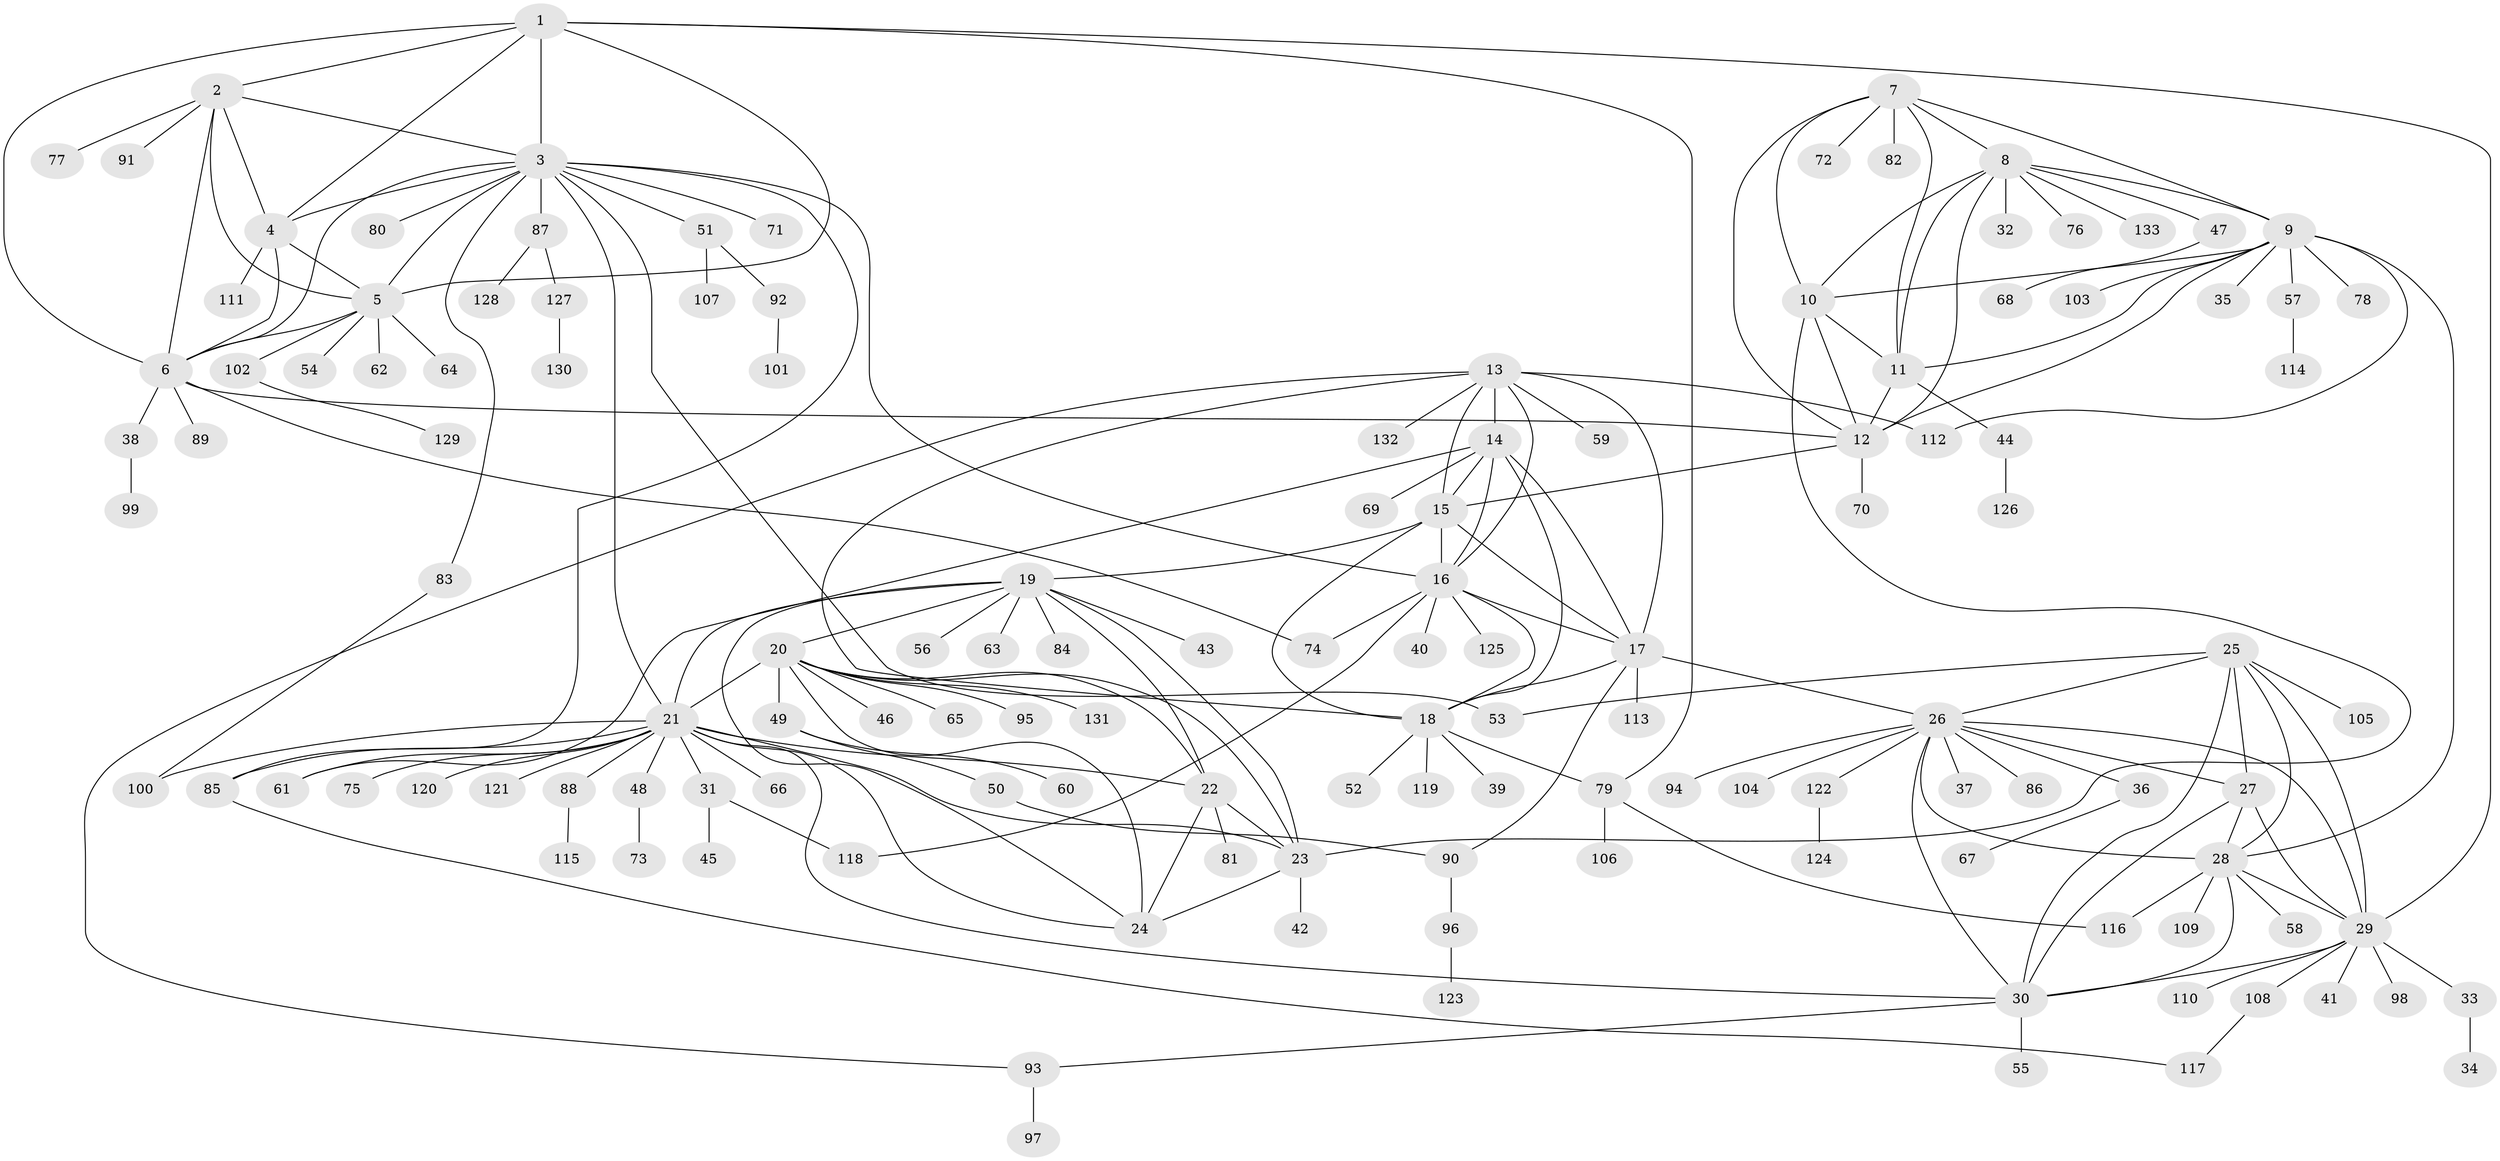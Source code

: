 // coarse degree distribution, {6: 0.06329113924050633, 7: 0.0379746835443038, 17: 0.012658227848101266, 5: 0.02531645569620253, 9: 0.012658227848101266, 14: 0.012658227848101266, 8: 0.05063291139240506, 10: 0.02531645569620253, 15: 0.012658227848101266, 4: 0.02531645569620253, 2: 0.11392405063291139, 1: 0.6075949367088608}
// Generated by graph-tools (version 1.1) at 2025/19/03/04/25 18:19:57]
// undirected, 133 vertices, 200 edges
graph export_dot {
graph [start="1"]
  node [color=gray90,style=filled];
  1;
  2;
  3;
  4;
  5;
  6;
  7;
  8;
  9;
  10;
  11;
  12;
  13;
  14;
  15;
  16;
  17;
  18;
  19;
  20;
  21;
  22;
  23;
  24;
  25;
  26;
  27;
  28;
  29;
  30;
  31;
  32;
  33;
  34;
  35;
  36;
  37;
  38;
  39;
  40;
  41;
  42;
  43;
  44;
  45;
  46;
  47;
  48;
  49;
  50;
  51;
  52;
  53;
  54;
  55;
  56;
  57;
  58;
  59;
  60;
  61;
  62;
  63;
  64;
  65;
  66;
  67;
  68;
  69;
  70;
  71;
  72;
  73;
  74;
  75;
  76;
  77;
  78;
  79;
  80;
  81;
  82;
  83;
  84;
  85;
  86;
  87;
  88;
  89;
  90;
  91;
  92;
  93;
  94;
  95;
  96;
  97;
  98;
  99;
  100;
  101;
  102;
  103;
  104;
  105;
  106;
  107;
  108;
  109;
  110;
  111;
  112;
  113;
  114;
  115;
  116;
  117;
  118;
  119;
  120;
  121;
  122;
  123;
  124;
  125;
  126;
  127;
  128;
  129;
  130;
  131;
  132;
  133;
  1 -- 2;
  1 -- 3;
  1 -- 4;
  1 -- 5;
  1 -- 6;
  1 -- 29;
  1 -- 79;
  2 -- 3;
  2 -- 4;
  2 -- 5;
  2 -- 6;
  2 -- 77;
  2 -- 91;
  3 -- 4;
  3 -- 5;
  3 -- 6;
  3 -- 16;
  3 -- 21;
  3 -- 51;
  3 -- 53;
  3 -- 71;
  3 -- 80;
  3 -- 83;
  3 -- 85;
  3 -- 87;
  4 -- 5;
  4 -- 6;
  4 -- 111;
  5 -- 6;
  5 -- 54;
  5 -- 62;
  5 -- 64;
  5 -- 102;
  6 -- 12;
  6 -- 38;
  6 -- 74;
  6 -- 89;
  7 -- 8;
  7 -- 9;
  7 -- 10;
  7 -- 11;
  7 -- 12;
  7 -- 72;
  7 -- 82;
  8 -- 9;
  8 -- 10;
  8 -- 11;
  8 -- 12;
  8 -- 32;
  8 -- 47;
  8 -- 76;
  8 -- 133;
  9 -- 10;
  9 -- 11;
  9 -- 12;
  9 -- 28;
  9 -- 35;
  9 -- 57;
  9 -- 78;
  9 -- 103;
  9 -- 112;
  10 -- 11;
  10 -- 12;
  10 -- 23;
  11 -- 12;
  11 -- 44;
  12 -- 15;
  12 -- 70;
  13 -- 14;
  13 -- 15;
  13 -- 16;
  13 -- 17;
  13 -- 18;
  13 -- 59;
  13 -- 93;
  13 -- 112;
  13 -- 132;
  14 -- 15;
  14 -- 16;
  14 -- 17;
  14 -- 18;
  14 -- 61;
  14 -- 69;
  15 -- 16;
  15 -- 17;
  15 -- 18;
  15 -- 19;
  16 -- 17;
  16 -- 18;
  16 -- 40;
  16 -- 74;
  16 -- 118;
  16 -- 125;
  17 -- 18;
  17 -- 26;
  17 -- 90;
  17 -- 113;
  18 -- 39;
  18 -- 52;
  18 -- 79;
  18 -- 119;
  19 -- 20;
  19 -- 21;
  19 -- 22;
  19 -- 23;
  19 -- 24;
  19 -- 43;
  19 -- 56;
  19 -- 63;
  19 -- 84;
  20 -- 21;
  20 -- 22;
  20 -- 23;
  20 -- 24;
  20 -- 46;
  20 -- 49;
  20 -- 65;
  20 -- 95;
  20 -- 131;
  21 -- 22;
  21 -- 23;
  21 -- 24;
  21 -- 30;
  21 -- 31;
  21 -- 48;
  21 -- 61;
  21 -- 66;
  21 -- 75;
  21 -- 85;
  21 -- 88;
  21 -- 100;
  21 -- 120;
  21 -- 121;
  22 -- 23;
  22 -- 24;
  22 -- 81;
  23 -- 24;
  23 -- 42;
  25 -- 26;
  25 -- 27;
  25 -- 28;
  25 -- 29;
  25 -- 30;
  25 -- 53;
  25 -- 105;
  26 -- 27;
  26 -- 28;
  26 -- 29;
  26 -- 30;
  26 -- 36;
  26 -- 37;
  26 -- 86;
  26 -- 94;
  26 -- 104;
  26 -- 122;
  27 -- 28;
  27 -- 29;
  27 -- 30;
  28 -- 29;
  28 -- 30;
  28 -- 58;
  28 -- 109;
  28 -- 116;
  29 -- 30;
  29 -- 33;
  29 -- 41;
  29 -- 98;
  29 -- 108;
  29 -- 110;
  30 -- 55;
  30 -- 93;
  31 -- 45;
  31 -- 118;
  33 -- 34;
  36 -- 67;
  38 -- 99;
  44 -- 126;
  47 -- 68;
  48 -- 73;
  49 -- 50;
  49 -- 60;
  50 -- 90;
  51 -- 92;
  51 -- 107;
  57 -- 114;
  79 -- 106;
  79 -- 116;
  83 -- 100;
  85 -- 117;
  87 -- 127;
  87 -- 128;
  88 -- 115;
  90 -- 96;
  92 -- 101;
  93 -- 97;
  96 -- 123;
  102 -- 129;
  108 -- 117;
  122 -- 124;
  127 -- 130;
}
